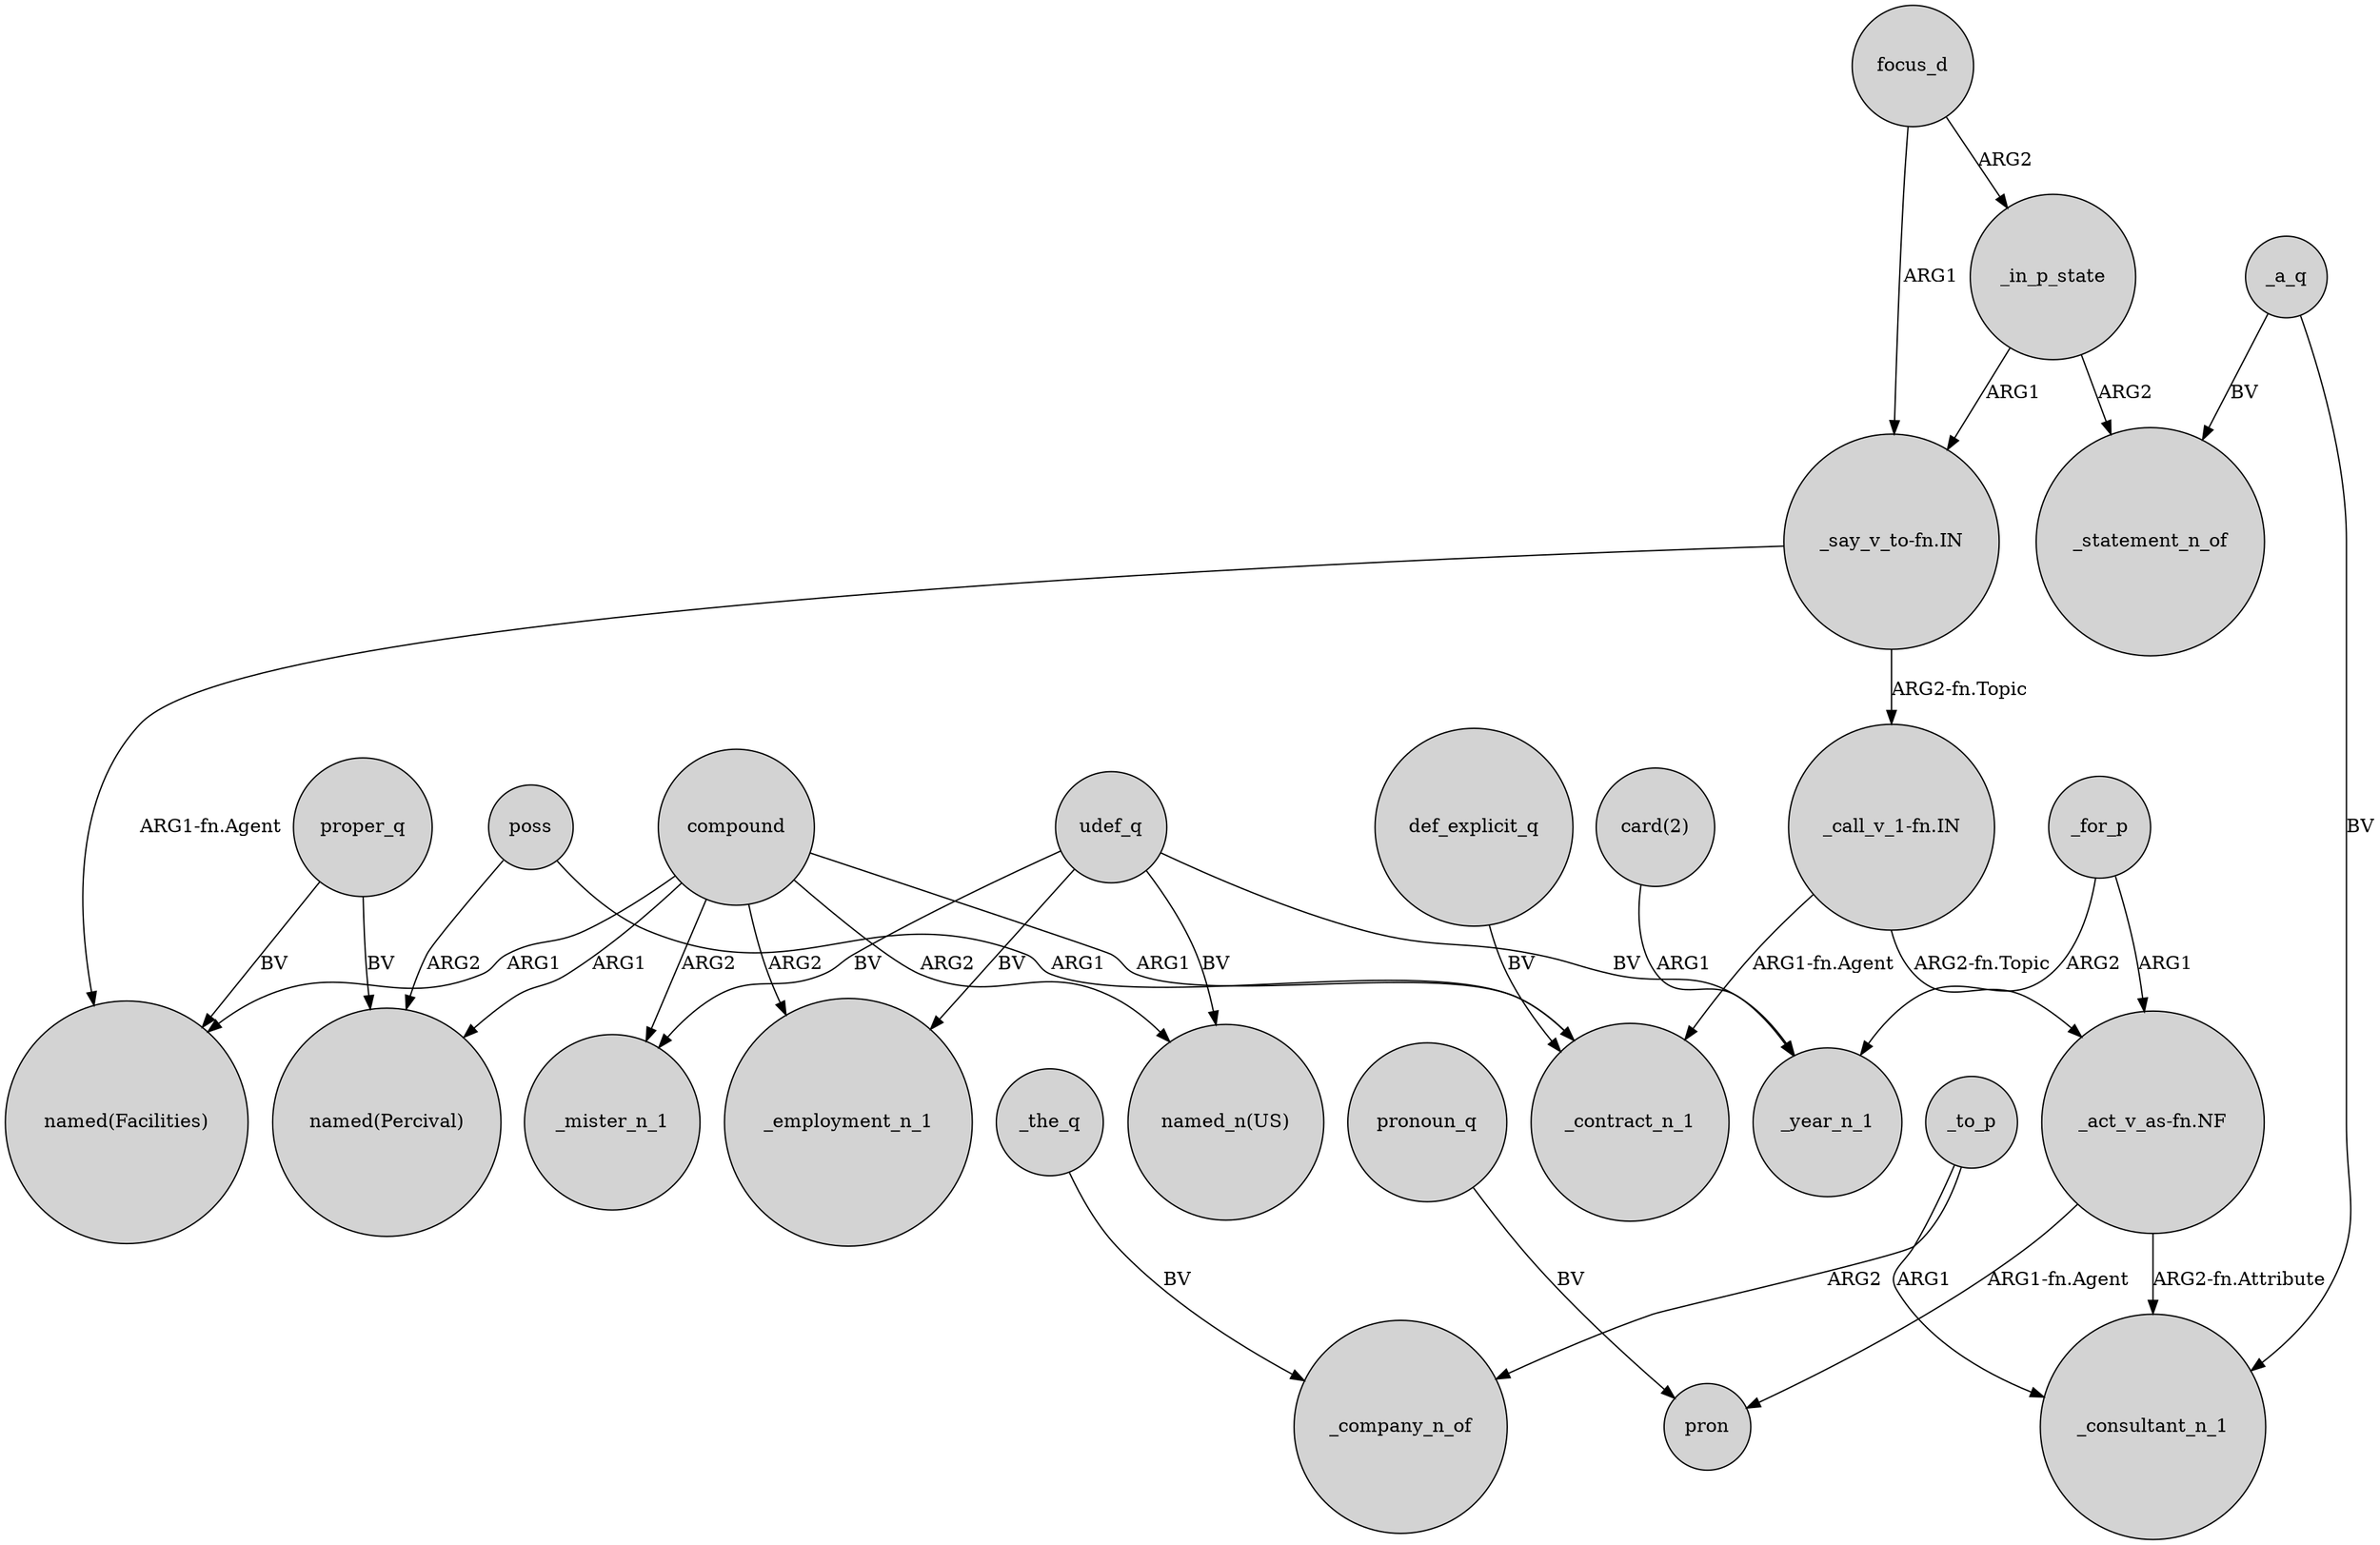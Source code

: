 digraph {
	node [shape=circle style=filled]
	proper_q -> "named(Percival)" [label=BV]
	udef_q -> "named_n(US)" [label=BV]
	compound -> "named(Percival)" [label=ARG1]
	poss -> _contract_n_1 [label=ARG1]
	_for_p -> _year_n_1 [label=ARG2]
	udef_q -> _employment_n_1 [label=BV]
	def_explicit_q -> _contract_n_1 [label=BV]
	"_call_v_1-fn.IN" -> "_act_v_as-fn.NF" [label="ARG2-fn.Topic"]
	"_say_v_to-fn.IN" -> "named(Facilities)" [label="ARG1-fn.Agent"]
	_to_p -> _company_n_of [label=ARG2]
	compound -> _mister_n_1 [label=ARG2]
	focus_d -> _in_p_state [label=ARG2]
	proper_q -> "named(Facilities)" [label=BV]
	_in_p_state -> _statement_n_of [label=ARG2]
	udef_q -> _mister_n_1 [label=BV]
	_a_q -> _statement_n_of [label=BV]
	poss -> "named(Percival)" [label=ARG2]
	_for_p -> "_act_v_as-fn.NF" [label=ARG1]
	compound -> _contract_n_1 [label=ARG1]
	_to_p -> _consultant_n_1 [label=ARG1]
	compound -> "named_n(US)" [label=ARG2]
	_the_q -> _company_n_of [label=BV]
	compound -> "named(Facilities)" [label=ARG1]
	"_act_v_as-fn.NF" -> pron [label="ARG1-fn.Agent"]
	pronoun_q -> pron [label=BV]
	"card(2)" -> _year_n_1 [label=ARG1]
	_a_q -> _consultant_n_1 [label=BV]
	"_act_v_as-fn.NF" -> _consultant_n_1 [label="ARG2-fn.Attribute"]
	"_call_v_1-fn.IN" -> _contract_n_1 [label="ARG1-fn.Agent"]
	"_say_v_to-fn.IN" -> "_call_v_1-fn.IN" [label="ARG2-fn.Topic"]
	compound -> _employment_n_1 [label=ARG2]
	udef_q -> _year_n_1 [label=BV]
	_in_p_state -> "_say_v_to-fn.IN" [label=ARG1]
	focus_d -> "_say_v_to-fn.IN" [label=ARG1]
}
